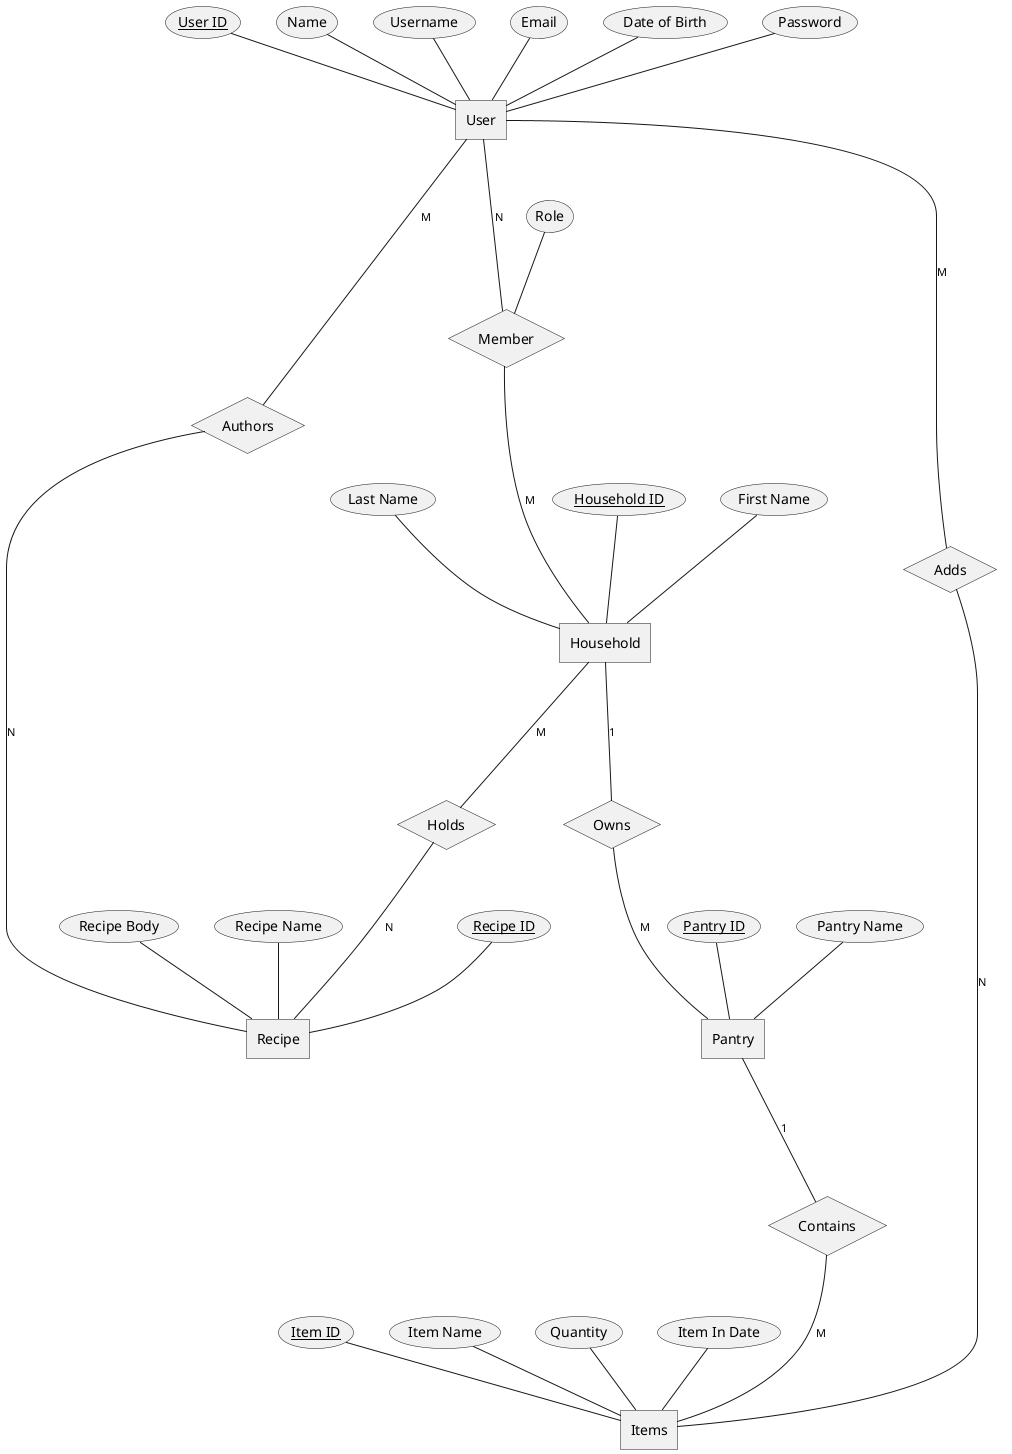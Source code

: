 @startuml
@startchen

entity User {
    User ID <<key>>
    Name
    Username
    Email
    Date of Birth
    Password
}
entity Household {
    Household ID <<key>>
    First Name
    Last Name
}
entity Pantry {
    Pantry ID <<key>>
    Pantry Name
}
entity Items {
    Item ID <<key>>
    Item Name
    Quantity
    Item In Date
}
relationship Member {
    Role
}
entity Recipe {
    Recipe ID <<key>>
    Recipe Body
    Recipe Name
}
relationship Holds {
}
relationship Contains {
}
relationship Owns {
}
relationship Adds {
}
relationship Authors {
}
User -N- Member
Member -M- Household
Household -1- Owns
Owns -M- Pantry
Pantry -1- Contains
Contains -M- Items 

User -M- Authors
Authors -N- Recipe
User -M- Adds
Adds -N- Items
Holds -N- Recipe
Household -M- Holds

@endchen
@enduml